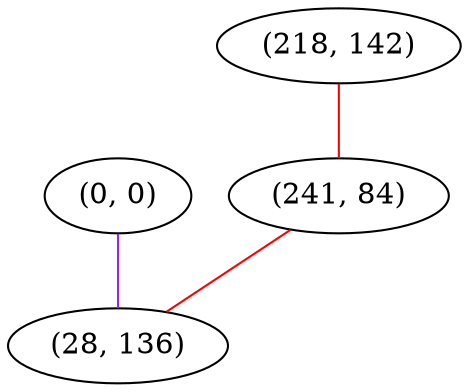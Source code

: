 graph "" {
"(0, 0)";
"(218, 142)";
"(241, 84)";
"(28, 136)";
"(0, 0)" -- "(28, 136)"  [color=purple, key=0, weight=4];
"(218, 142)" -- "(241, 84)"  [color=red, key=0, weight=1];
"(241, 84)" -- "(28, 136)"  [color=red, key=0, weight=1];
}
